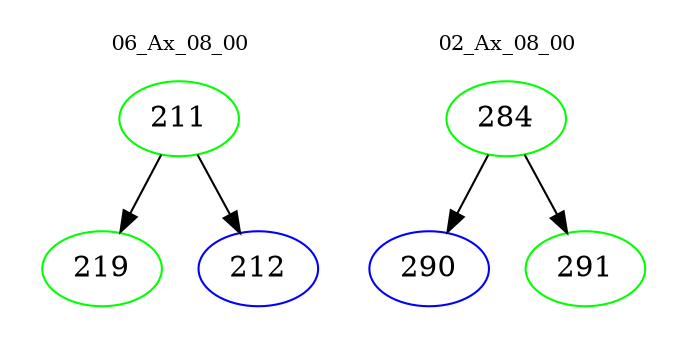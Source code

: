 digraph{
subgraph cluster_0 {
color = white
label = "06_Ax_08_00";
fontsize=10;
T0_211 [label="211", color="green"]
T0_211 -> T0_219 [color="black"]
T0_219 [label="219", color="green"]
T0_211 -> T0_212 [color="black"]
T0_212 [label="212", color="blue"]
}
subgraph cluster_1 {
color = white
label = "02_Ax_08_00";
fontsize=10;
T1_284 [label="284", color="green"]
T1_284 -> T1_290 [color="black"]
T1_290 [label="290", color="blue"]
T1_284 -> T1_291 [color="black"]
T1_291 [label="291", color="green"]
}
}
